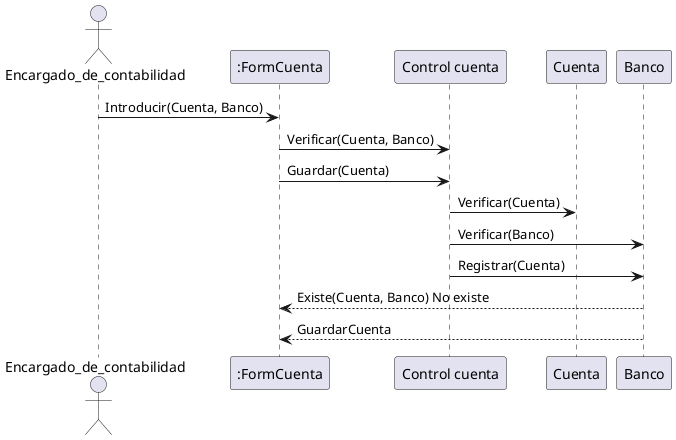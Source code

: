 @startuml 5. Verificar cuenta empresa

actor Encargado_de_contabilidad


Encargado_de_contabilidad -> ":FormCuenta": Introducir(Cuenta, Banco)


":FormCuenta" -> "Control cuenta": Verificar(Cuenta, Banco)
":FormCuenta" -> "Control cuenta": Guardar(Cuenta) 

"Control cuenta" -> "Cuenta": Verificar(Cuenta)
"Control cuenta" -> "Banco": Verificar(Banco) 
"Control cuenta" -> "Banco": Registrar(Cuenta) 

"Banco" --> ":FormCuenta": Existe(Cuenta, Banco) No existe 
"Banco" --> ":FormCuenta": GuardarCuenta




@enduml